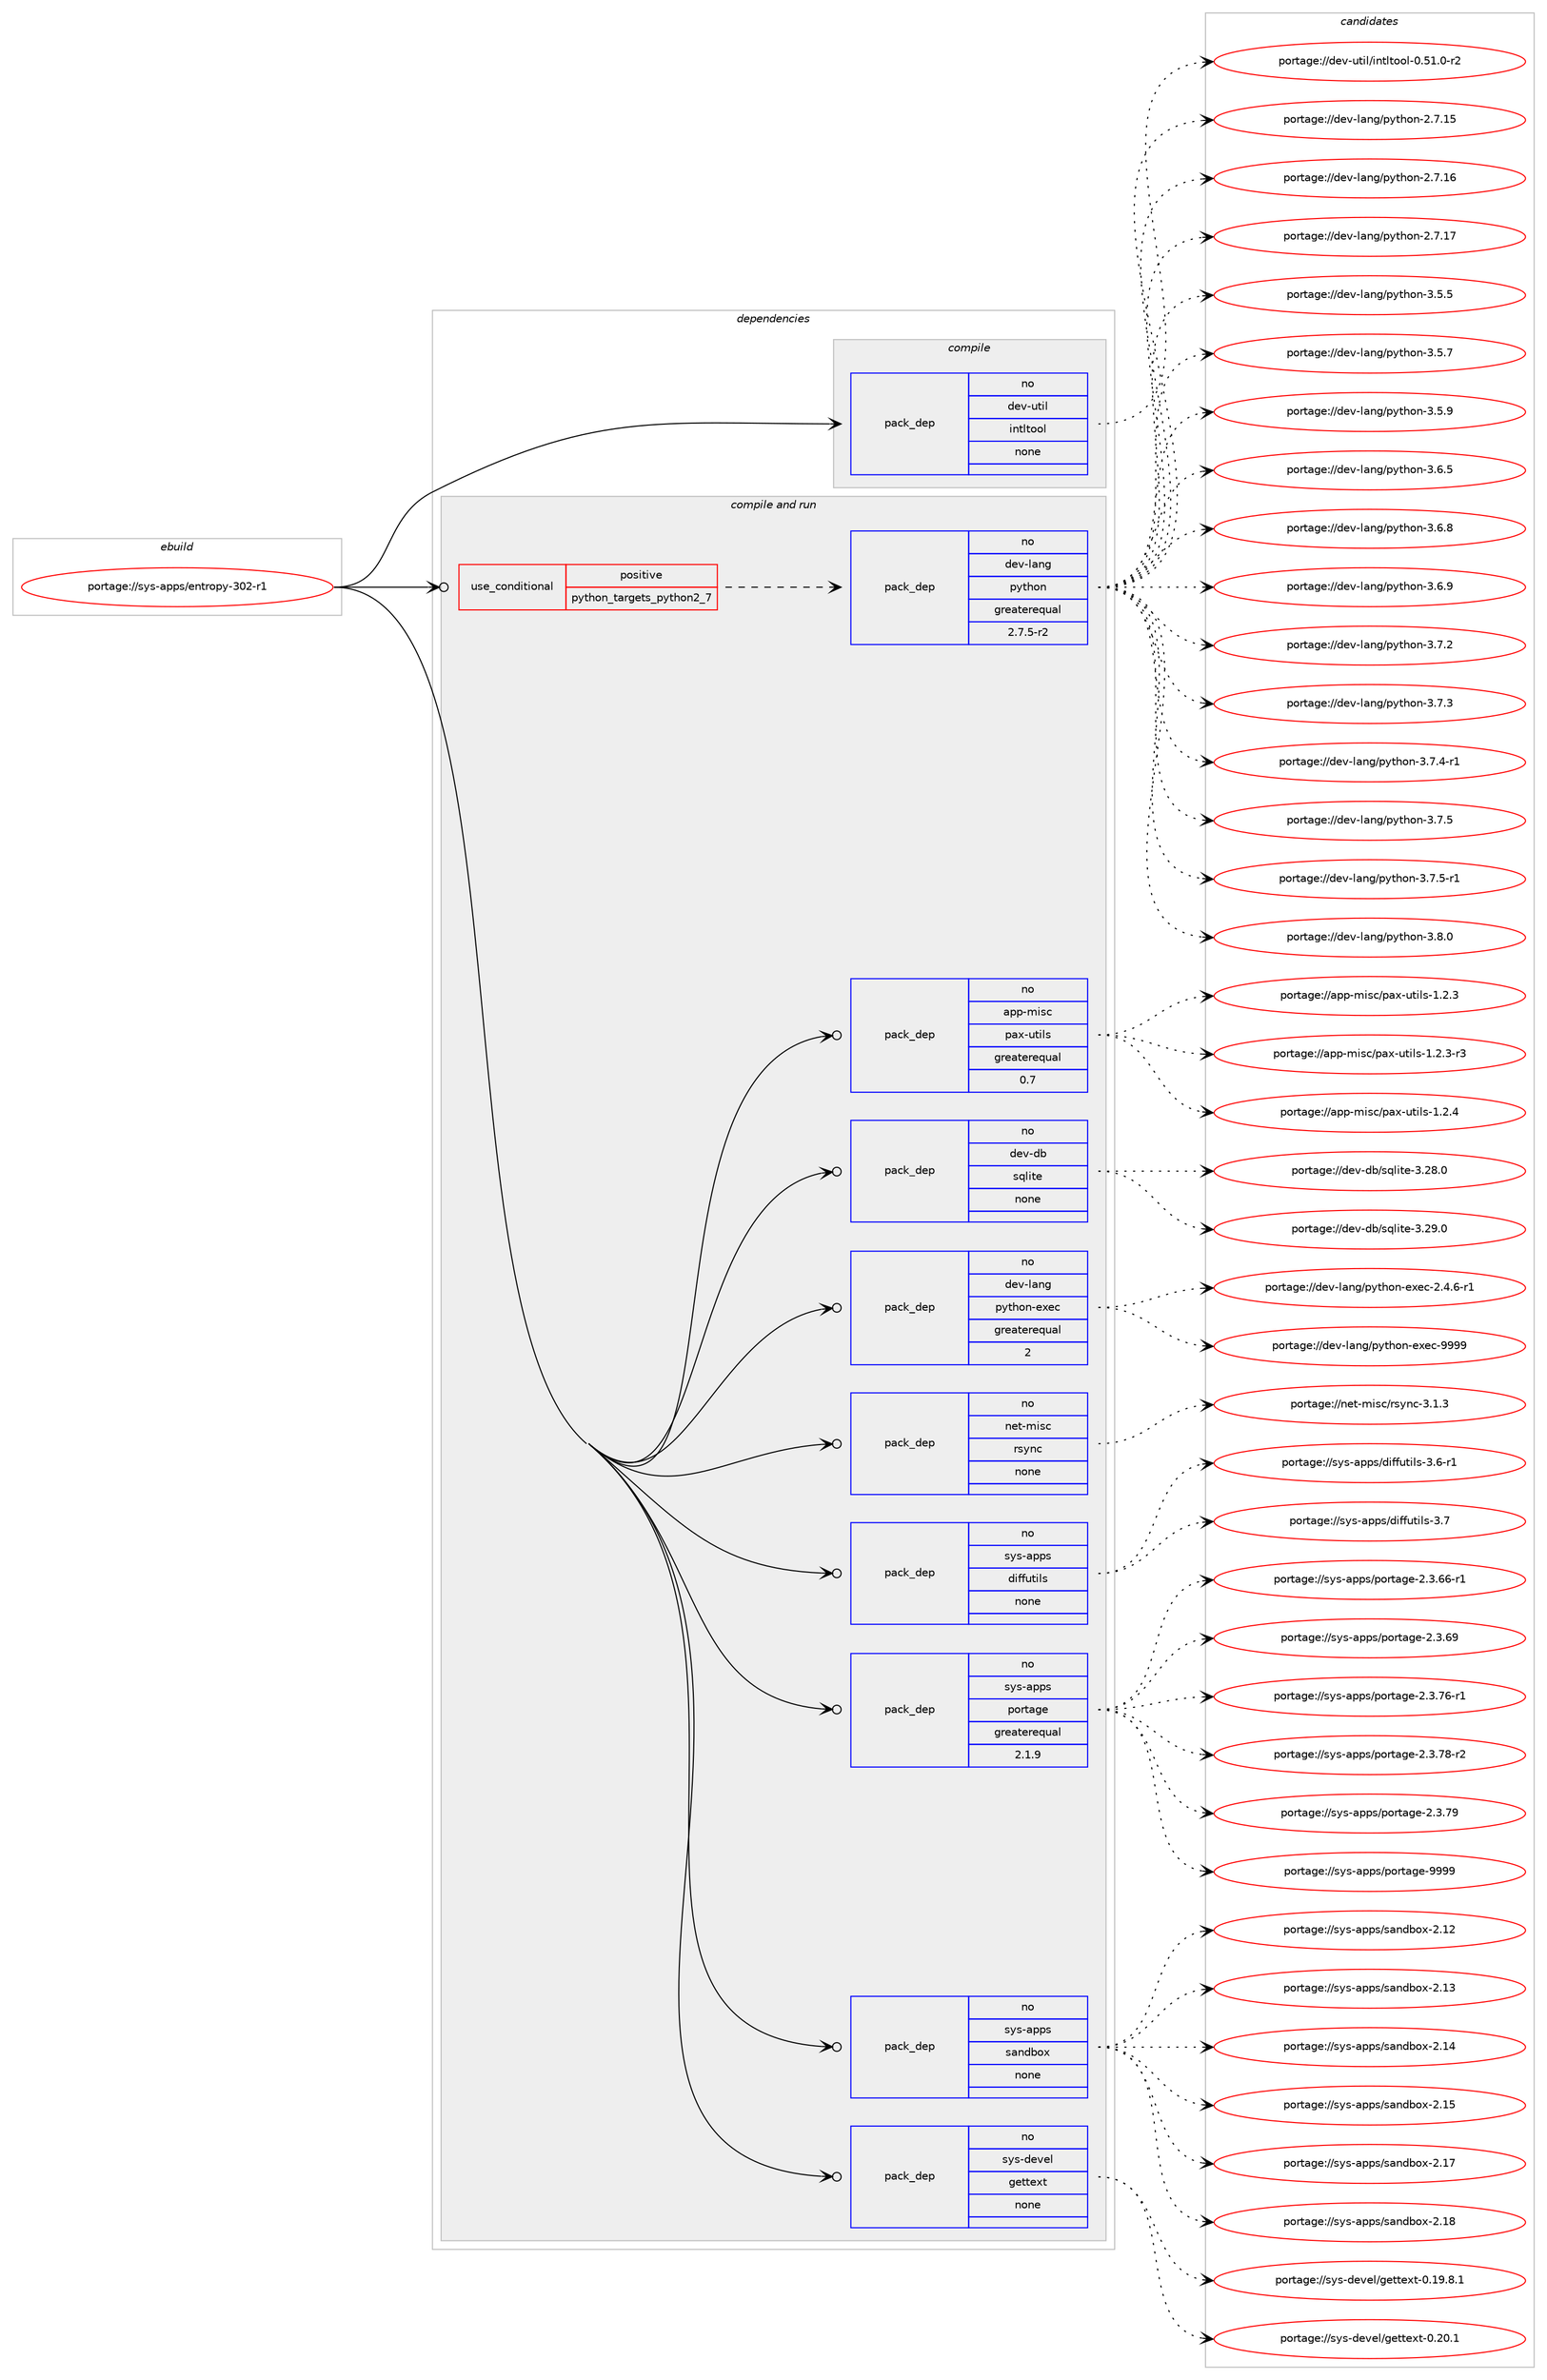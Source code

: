 digraph prolog {

# *************
# Graph options
# *************

newrank=true;
concentrate=true;
compound=true;
graph [rankdir=LR,fontname=Helvetica,fontsize=10,ranksep=1.5];#, ranksep=2.5, nodesep=0.2];
edge  [arrowhead=vee];
node  [fontname=Helvetica,fontsize=10];

# **********
# The ebuild
# **********

subgraph cluster_leftcol {
color=gray;
rank=same;
label=<<i>ebuild</i>>;
id [label="portage://sys-apps/entropy-302-r1", color=red, width=4, href="../sys-apps/entropy-302-r1.svg"];
}

# ****************
# The dependencies
# ****************

subgraph cluster_midcol {
color=gray;
label=<<i>dependencies</i>>;
subgraph cluster_compile {
fillcolor="#eeeeee";
style=filled;
label=<<i>compile</i>>;
subgraph pack301665 {
dependency407407 [label=<<TABLE BORDER="0" CELLBORDER="1" CELLSPACING="0" CELLPADDING="4" WIDTH="220"><TR><TD ROWSPAN="6" CELLPADDING="30">pack_dep</TD></TR><TR><TD WIDTH="110">no</TD></TR><TR><TD>dev-util</TD></TR><TR><TD>intltool</TD></TR><TR><TD>none</TD></TR><TR><TD></TD></TR></TABLE>>, shape=none, color=blue];
}
id:e -> dependency407407:w [weight=20,style="solid",arrowhead="vee"];
}
subgraph cluster_compileandrun {
fillcolor="#eeeeee";
style=filled;
label=<<i>compile and run</i>>;
subgraph cond98926 {
dependency407408 [label=<<TABLE BORDER="0" CELLBORDER="1" CELLSPACING="0" CELLPADDING="4"><TR><TD ROWSPAN="3" CELLPADDING="10">use_conditional</TD></TR><TR><TD>positive</TD></TR><TR><TD>python_targets_python2_7</TD></TR></TABLE>>, shape=none, color=red];
subgraph pack301666 {
dependency407409 [label=<<TABLE BORDER="0" CELLBORDER="1" CELLSPACING="0" CELLPADDING="4" WIDTH="220"><TR><TD ROWSPAN="6" CELLPADDING="30">pack_dep</TD></TR><TR><TD WIDTH="110">no</TD></TR><TR><TD>dev-lang</TD></TR><TR><TD>python</TD></TR><TR><TD>greaterequal</TD></TR><TR><TD>2.7.5-r2</TD></TR></TABLE>>, shape=none, color=blue];
}
dependency407408:e -> dependency407409:w [weight=20,style="dashed",arrowhead="vee"];
}
id:e -> dependency407408:w [weight=20,style="solid",arrowhead="odotvee"];
subgraph pack301667 {
dependency407410 [label=<<TABLE BORDER="0" CELLBORDER="1" CELLSPACING="0" CELLPADDING="4" WIDTH="220"><TR><TD ROWSPAN="6" CELLPADDING="30">pack_dep</TD></TR><TR><TD WIDTH="110">no</TD></TR><TR><TD>app-misc</TD></TR><TR><TD>pax-utils</TD></TR><TR><TD>greaterequal</TD></TR><TR><TD>0.7</TD></TR></TABLE>>, shape=none, color=blue];
}
id:e -> dependency407410:w [weight=20,style="solid",arrowhead="odotvee"];
subgraph pack301668 {
dependency407411 [label=<<TABLE BORDER="0" CELLBORDER="1" CELLSPACING="0" CELLPADDING="4" WIDTH="220"><TR><TD ROWSPAN="6" CELLPADDING="30">pack_dep</TD></TR><TR><TD WIDTH="110">no</TD></TR><TR><TD>dev-db</TD></TR><TR><TD>sqlite</TD></TR><TR><TD>none</TD></TR><TR><TD></TD></TR></TABLE>>, shape=none, color=blue];
}
id:e -> dependency407411:w [weight=20,style="solid",arrowhead="odotvee"];
subgraph pack301669 {
dependency407412 [label=<<TABLE BORDER="0" CELLBORDER="1" CELLSPACING="0" CELLPADDING="4" WIDTH="220"><TR><TD ROWSPAN="6" CELLPADDING="30">pack_dep</TD></TR><TR><TD WIDTH="110">no</TD></TR><TR><TD>dev-lang</TD></TR><TR><TD>python-exec</TD></TR><TR><TD>greaterequal</TD></TR><TR><TD>2</TD></TR></TABLE>>, shape=none, color=blue];
}
id:e -> dependency407412:w [weight=20,style="solid",arrowhead="odotvee"];
subgraph pack301670 {
dependency407413 [label=<<TABLE BORDER="0" CELLBORDER="1" CELLSPACING="0" CELLPADDING="4" WIDTH="220"><TR><TD ROWSPAN="6" CELLPADDING="30">pack_dep</TD></TR><TR><TD WIDTH="110">no</TD></TR><TR><TD>net-misc</TD></TR><TR><TD>rsync</TD></TR><TR><TD>none</TD></TR><TR><TD></TD></TR></TABLE>>, shape=none, color=blue];
}
id:e -> dependency407413:w [weight=20,style="solid",arrowhead="odotvee"];
subgraph pack301671 {
dependency407414 [label=<<TABLE BORDER="0" CELLBORDER="1" CELLSPACING="0" CELLPADDING="4" WIDTH="220"><TR><TD ROWSPAN="6" CELLPADDING="30">pack_dep</TD></TR><TR><TD WIDTH="110">no</TD></TR><TR><TD>sys-apps</TD></TR><TR><TD>diffutils</TD></TR><TR><TD>none</TD></TR><TR><TD></TD></TR></TABLE>>, shape=none, color=blue];
}
id:e -> dependency407414:w [weight=20,style="solid",arrowhead="odotvee"];
subgraph pack301672 {
dependency407415 [label=<<TABLE BORDER="0" CELLBORDER="1" CELLSPACING="0" CELLPADDING="4" WIDTH="220"><TR><TD ROWSPAN="6" CELLPADDING="30">pack_dep</TD></TR><TR><TD WIDTH="110">no</TD></TR><TR><TD>sys-apps</TD></TR><TR><TD>portage</TD></TR><TR><TD>greaterequal</TD></TR><TR><TD>2.1.9</TD></TR></TABLE>>, shape=none, color=blue];
}
id:e -> dependency407415:w [weight=20,style="solid",arrowhead="odotvee"];
subgraph pack301673 {
dependency407416 [label=<<TABLE BORDER="0" CELLBORDER="1" CELLSPACING="0" CELLPADDING="4" WIDTH="220"><TR><TD ROWSPAN="6" CELLPADDING="30">pack_dep</TD></TR><TR><TD WIDTH="110">no</TD></TR><TR><TD>sys-apps</TD></TR><TR><TD>sandbox</TD></TR><TR><TD>none</TD></TR><TR><TD></TD></TR></TABLE>>, shape=none, color=blue];
}
id:e -> dependency407416:w [weight=20,style="solid",arrowhead="odotvee"];
subgraph pack301674 {
dependency407417 [label=<<TABLE BORDER="0" CELLBORDER="1" CELLSPACING="0" CELLPADDING="4" WIDTH="220"><TR><TD ROWSPAN="6" CELLPADDING="30">pack_dep</TD></TR><TR><TD WIDTH="110">no</TD></TR><TR><TD>sys-devel</TD></TR><TR><TD>gettext</TD></TR><TR><TD>none</TD></TR><TR><TD></TD></TR></TABLE>>, shape=none, color=blue];
}
id:e -> dependency407417:w [weight=20,style="solid",arrowhead="odotvee"];
}
subgraph cluster_run {
fillcolor="#eeeeee";
style=filled;
label=<<i>run</i>>;
}
}

# **************
# The candidates
# **************

subgraph cluster_choices {
rank=same;
color=gray;
label=<<i>candidates</i>>;

subgraph choice301665 {
color=black;
nodesep=1;
choiceportage1001011184511711610510847105110116108116111111108454846534946484511450 [label="portage://dev-util/intltool-0.51.0-r2", color=red, width=4,href="../dev-util/intltool-0.51.0-r2.svg"];
dependency407407:e -> choiceportage1001011184511711610510847105110116108116111111108454846534946484511450:w [style=dotted,weight="100"];
}
subgraph choice301666 {
color=black;
nodesep=1;
choiceportage10010111845108971101034711212111610411111045504655464953 [label="portage://dev-lang/python-2.7.15", color=red, width=4,href="../dev-lang/python-2.7.15.svg"];
choiceportage10010111845108971101034711212111610411111045504655464954 [label="portage://dev-lang/python-2.7.16", color=red, width=4,href="../dev-lang/python-2.7.16.svg"];
choiceportage10010111845108971101034711212111610411111045504655464955 [label="portage://dev-lang/python-2.7.17", color=red, width=4,href="../dev-lang/python-2.7.17.svg"];
choiceportage100101118451089711010347112121116104111110455146534653 [label="portage://dev-lang/python-3.5.5", color=red, width=4,href="../dev-lang/python-3.5.5.svg"];
choiceportage100101118451089711010347112121116104111110455146534655 [label="portage://dev-lang/python-3.5.7", color=red, width=4,href="../dev-lang/python-3.5.7.svg"];
choiceportage100101118451089711010347112121116104111110455146534657 [label="portage://dev-lang/python-3.5.9", color=red, width=4,href="../dev-lang/python-3.5.9.svg"];
choiceportage100101118451089711010347112121116104111110455146544653 [label="portage://dev-lang/python-3.6.5", color=red, width=4,href="../dev-lang/python-3.6.5.svg"];
choiceportage100101118451089711010347112121116104111110455146544656 [label="portage://dev-lang/python-3.6.8", color=red, width=4,href="../dev-lang/python-3.6.8.svg"];
choiceportage100101118451089711010347112121116104111110455146544657 [label="portage://dev-lang/python-3.6.9", color=red, width=4,href="../dev-lang/python-3.6.9.svg"];
choiceportage100101118451089711010347112121116104111110455146554650 [label="portage://dev-lang/python-3.7.2", color=red, width=4,href="../dev-lang/python-3.7.2.svg"];
choiceportage100101118451089711010347112121116104111110455146554651 [label="portage://dev-lang/python-3.7.3", color=red, width=4,href="../dev-lang/python-3.7.3.svg"];
choiceportage1001011184510897110103471121211161041111104551465546524511449 [label="portage://dev-lang/python-3.7.4-r1", color=red, width=4,href="../dev-lang/python-3.7.4-r1.svg"];
choiceportage100101118451089711010347112121116104111110455146554653 [label="portage://dev-lang/python-3.7.5", color=red, width=4,href="../dev-lang/python-3.7.5.svg"];
choiceportage1001011184510897110103471121211161041111104551465546534511449 [label="portage://dev-lang/python-3.7.5-r1", color=red, width=4,href="../dev-lang/python-3.7.5-r1.svg"];
choiceportage100101118451089711010347112121116104111110455146564648 [label="portage://dev-lang/python-3.8.0", color=red, width=4,href="../dev-lang/python-3.8.0.svg"];
dependency407409:e -> choiceportage10010111845108971101034711212111610411111045504655464953:w [style=dotted,weight="100"];
dependency407409:e -> choiceportage10010111845108971101034711212111610411111045504655464954:w [style=dotted,weight="100"];
dependency407409:e -> choiceportage10010111845108971101034711212111610411111045504655464955:w [style=dotted,weight="100"];
dependency407409:e -> choiceportage100101118451089711010347112121116104111110455146534653:w [style=dotted,weight="100"];
dependency407409:e -> choiceportage100101118451089711010347112121116104111110455146534655:w [style=dotted,weight="100"];
dependency407409:e -> choiceportage100101118451089711010347112121116104111110455146534657:w [style=dotted,weight="100"];
dependency407409:e -> choiceportage100101118451089711010347112121116104111110455146544653:w [style=dotted,weight="100"];
dependency407409:e -> choiceportage100101118451089711010347112121116104111110455146544656:w [style=dotted,weight="100"];
dependency407409:e -> choiceportage100101118451089711010347112121116104111110455146544657:w [style=dotted,weight="100"];
dependency407409:e -> choiceportage100101118451089711010347112121116104111110455146554650:w [style=dotted,weight="100"];
dependency407409:e -> choiceportage100101118451089711010347112121116104111110455146554651:w [style=dotted,weight="100"];
dependency407409:e -> choiceportage1001011184510897110103471121211161041111104551465546524511449:w [style=dotted,weight="100"];
dependency407409:e -> choiceportage100101118451089711010347112121116104111110455146554653:w [style=dotted,weight="100"];
dependency407409:e -> choiceportage1001011184510897110103471121211161041111104551465546534511449:w [style=dotted,weight="100"];
dependency407409:e -> choiceportage100101118451089711010347112121116104111110455146564648:w [style=dotted,weight="100"];
}
subgraph choice301667 {
color=black;
nodesep=1;
choiceportage971121124510910511599471129712045117116105108115454946504651 [label="portage://app-misc/pax-utils-1.2.3", color=red, width=4,href="../app-misc/pax-utils-1.2.3.svg"];
choiceportage9711211245109105115994711297120451171161051081154549465046514511451 [label="portage://app-misc/pax-utils-1.2.3-r3", color=red, width=4,href="../app-misc/pax-utils-1.2.3-r3.svg"];
choiceportage971121124510910511599471129712045117116105108115454946504652 [label="portage://app-misc/pax-utils-1.2.4", color=red, width=4,href="../app-misc/pax-utils-1.2.4.svg"];
dependency407410:e -> choiceportage971121124510910511599471129712045117116105108115454946504651:w [style=dotted,weight="100"];
dependency407410:e -> choiceportage9711211245109105115994711297120451171161051081154549465046514511451:w [style=dotted,weight="100"];
dependency407410:e -> choiceportage971121124510910511599471129712045117116105108115454946504652:w [style=dotted,weight="100"];
}
subgraph choice301668 {
color=black;
nodesep=1;
choiceportage10010111845100984711511310810511610145514650564648 [label="portage://dev-db/sqlite-3.28.0", color=red, width=4,href="../dev-db/sqlite-3.28.0.svg"];
choiceportage10010111845100984711511310810511610145514650574648 [label="portage://dev-db/sqlite-3.29.0", color=red, width=4,href="../dev-db/sqlite-3.29.0.svg"];
dependency407411:e -> choiceportage10010111845100984711511310810511610145514650564648:w [style=dotted,weight="100"];
dependency407411:e -> choiceportage10010111845100984711511310810511610145514650574648:w [style=dotted,weight="100"];
}
subgraph choice301669 {
color=black;
nodesep=1;
choiceportage10010111845108971101034711212111610411111045101120101994550465246544511449 [label="portage://dev-lang/python-exec-2.4.6-r1", color=red, width=4,href="../dev-lang/python-exec-2.4.6-r1.svg"];
choiceportage10010111845108971101034711212111610411111045101120101994557575757 [label="portage://dev-lang/python-exec-9999", color=red, width=4,href="../dev-lang/python-exec-9999.svg"];
dependency407412:e -> choiceportage10010111845108971101034711212111610411111045101120101994550465246544511449:w [style=dotted,weight="100"];
dependency407412:e -> choiceportage10010111845108971101034711212111610411111045101120101994557575757:w [style=dotted,weight="100"];
}
subgraph choice301670 {
color=black;
nodesep=1;
choiceportage11010111645109105115994711411512111099455146494651 [label="portage://net-misc/rsync-3.1.3", color=red, width=4,href="../net-misc/rsync-3.1.3.svg"];
dependency407413:e -> choiceportage11010111645109105115994711411512111099455146494651:w [style=dotted,weight="100"];
}
subgraph choice301671 {
color=black;
nodesep=1;
choiceportage115121115459711211211547100105102102117116105108115455146544511449 [label="portage://sys-apps/diffutils-3.6-r1", color=red, width=4,href="../sys-apps/diffutils-3.6-r1.svg"];
choiceportage11512111545971121121154710010510210211711610510811545514655 [label="portage://sys-apps/diffutils-3.7", color=red, width=4,href="../sys-apps/diffutils-3.7.svg"];
dependency407414:e -> choiceportage115121115459711211211547100105102102117116105108115455146544511449:w [style=dotted,weight="100"];
dependency407414:e -> choiceportage11512111545971121121154710010510210211711610510811545514655:w [style=dotted,weight="100"];
}
subgraph choice301672 {
color=black;
nodesep=1;
choiceportage11512111545971121121154711211111411697103101455046514654544511449 [label="portage://sys-apps/portage-2.3.66-r1", color=red, width=4,href="../sys-apps/portage-2.3.66-r1.svg"];
choiceportage1151211154597112112115471121111141169710310145504651465457 [label="portage://sys-apps/portage-2.3.69", color=red, width=4,href="../sys-apps/portage-2.3.69.svg"];
choiceportage11512111545971121121154711211111411697103101455046514655544511449 [label="portage://sys-apps/portage-2.3.76-r1", color=red, width=4,href="../sys-apps/portage-2.3.76-r1.svg"];
choiceportage11512111545971121121154711211111411697103101455046514655564511450 [label="portage://sys-apps/portage-2.3.78-r2", color=red, width=4,href="../sys-apps/portage-2.3.78-r2.svg"];
choiceportage1151211154597112112115471121111141169710310145504651465557 [label="portage://sys-apps/portage-2.3.79", color=red, width=4,href="../sys-apps/portage-2.3.79.svg"];
choiceportage115121115459711211211547112111114116971031014557575757 [label="portage://sys-apps/portage-9999", color=red, width=4,href="../sys-apps/portage-9999.svg"];
dependency407415:e -> choiceportage11512111545971121121154711211111411697103101455046514654544511449:w [style=dotted,weight="100"];
dependency407415:e -> choiceportage1151211154597112112115471121111141169710310145504651465457:w [style=dotted,weight="100"];
dependency407415:e -> choiceportage11512111545971121121154711211111411697103101455046514655544511449:w [style=dotted,weight="100"];
dependency407415:e -> choiceportage11512111545971121121154711211111411697103101455046514655564511450:w [style=dotted,weight="100"];
dependency407415:e -> choiceportage1151211154597112112115471121111141169710310145504651465557:w [style=dotted,weight="100"];
dependency407415:e -> choiceportage115121115459711211211547112111114116971031014557575757:w [style=dotted,weight="100"];
}
subgraph choice301673 {
color=black;
nodesep=1;
choiceportage11512111545971121121154711597110100981111204550464950 [label="portage://sys-apps/sandbox-2.12", color=red, width=4,href="../sys-apps/sandbox-2.12.svg"];
choiceportage11512111545971121121154711597110100981111204550464951 [label="portage://sys-apps/sandbox-2.13", color=red, width=4,href="../sys-apps/sandbox-2.13.svg"];
choiceportage11512111545971121121154711597110100981111204550464952 [label="portage://sys-apps/sandbox-2.14", color=red, width=4,href="../sys-apps/sandbox-2.14.svg"];
choiceportage11512111545971121121154711597110100981111204550464953 [label="portage://sys-apps/sandbox-2.15", color=red, width=4,href="../sys-apps/sandbox-2.15.svg"];
choiceportage11512111545971121121154711597110100981111204550464955 [label="portage://sys-apps/sandbox-2.17", color=red, width=4,href="../sys-apps/sandbox-2.17.svg"];
choiceportage11512111545971121121154711597110100981111204550464956 [label="portage://sys-apps/sandbox-2.18", color=red, width=4,href="../sys-apps/sandbox-2.18.svg"];
dependency407416:e -> choiceportage11512111545971121121154711597110100981111204550464950:w [style=dotted,weight="100"];
dependency407416:e -> choiceportage11512111545971121121154711597110100981111204550464951:w [style=dotted,weight="100"];
dependency407416:e -> choiceportage11512111545971121121154711597110100981111204550464952:w [style=dotted,weight="100"];
dependency407416:e -> choiceportage11512111545971121121154711597110100981111204550464953:w [style=dotted,weight="100"];
dependency407416:e -> choiceportage11512111545971121121154711597110100981111204550464955:w [style=dotted,weight="100"];
dependency407416:e -> choiceportage11512111545971121121154711597110100981111204550464956:w [style=dotted,weight="100"];
}
subgraph choice301674 {
color=black;
nodesep=1;
choiceportage1151211154510010111810110847103101116116101120116454846495746564649 [label="portage://sys-devel/gettext-0.19.8.1", color=red, width=4,href="../sys-devel/gettext-0.19.8.1.svg"];
choiceportage115121115451001011181011084710310111611610112011645484650484649 [label="portage://sys-devel/gettext-0.20.1", color=red, width=4,href="../sys-devel/gettext-0.20.1.svg"];
dependency407417:e -> choiceportage1151211154510010111810110847103101116116101120116454846495746564649:w [style=dotted,weight="100"];
dependency407417:e -> choiceportage115121115451001011181011084710310111611610112011645484650484649:w [style=dotted,weight="100"];
}
}

}
